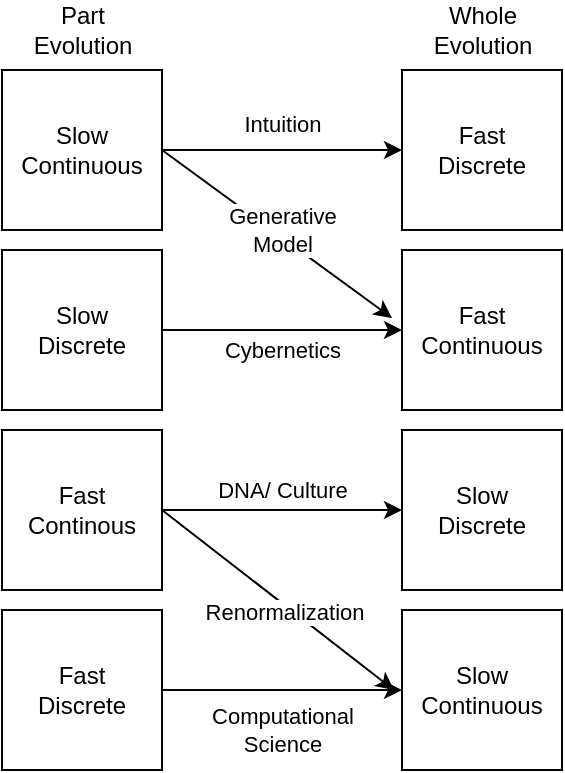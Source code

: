 <mxfile version="13.7.6" type="github">
  <diagram id="pv4QLUC8P7uYkKrd3EWh" name="Page-1">
    <mxGraphModel dx="626" dy="499" grid="1" gridSize="10" guides="1" tooltips="1" connect="1" arrows="1" fold="1" page="1" pageScale="1" pageWidth="850" pageHeight="1100" math="0" shadow="0">
      <root>
        <mxCell id="0" />
        <mxCell id="1" parent="0" />
        <mxCell id="herYgURXXc1vALCU8HwU-31" style="edgeStyle=orthogonalEdgeStyle;rounded=0;orthogonalLoop=1;jettySize=auto;html=1;exitX=1;exitY=0.5;exitDx=0;exitDy=0;entryX=0;entryY=0.5;entryDx=0;entryDy=0;" edge="1" parent="1" source="herYgURXXc1vALCU8HwU-1" target="herYgURXXc1vALCU8HwU-2">
          <mxGeometry relative="1" as="geometry" />
        </mxCell>
        <mxCell id="herYgURXXc1vALCU8HwU-33" value="&lt;br&gt;Intuition" style="edgeLabel;html=1;align=center;verticalAlign=middle;resizable=0;points=[];" vertex="1" connectable="0" parent="herYgURXXc1vALCU8HwU-31">
          <mxGeometry x="0.1" y="-3" relative="1" as="geometry">
            <mxPoint x="-6" y="-23" as="offset" />
          </mxGeometry>
        </mxCell>
        <mxCell id="herYgURXXc1vALCU8HwU-1" value="Slow&lt;br&gt;Continuous" style="whiteSpace=wrap;html=1;aspect=fixed;" vertex="1" parent="1">
          <mxGeometry x="180" y="150" width="80" height="80" as="geometry" />
        </mxCell>
        <mxCell id="herYgURXXc1vALCU8HwU-2" value="Fast&lt;br&gt;Discrete" style="whiteSpace=wrap;html=1;aspect=fixed;" vertex="1" parent="1">
          <mxGeometry x="380" y="150" width="80" height="80" as="geometry" />
        </mxCell>
        <mxCell id="herYgURXXc1vALCU8HwU-30" style="edgeStyle=orthogonalEdgeStyle;rounded=0;orthogonalLoop=1;jettySize=auto;html=1;exitX=1;exitY=0.5;exitDx=0;exitDy=0;entryX=0;entryY=0.5;entryDx=0;entryDy=0;" edge="1" parent="1" source="herYgURXXc1vALCU8HwU-3" target="herYgURXXc1vALCU8HwU-4">
          <mxGeometry relative="1" as="geometry" />
        </mxCell>
        <mxCell id="herYgURXXc1vALCU8HwU-44" value="Cybernetics" style="edgeLabel;html=1;align=center;verticalAlign=middle;resizable=0;points=[];" vertex="1" connectable="0" parent="herYgURXXc1vALCU8HwU-30">
          <mxGeometry x="-0.117" y="-3" relative="1" as="geometry">
            <mxPoint x="7" y="7" as="offset" />
          </mxGeometry>
        </mxCell>
        <mxCell id="herYgURXXc1vALCU8HwU-3" value="Slow&lt;br&gt;Discrete" style="whiteSpace=wrap;html=1;aspect=fixed;" vertex="1" parent="1">
          <mxGeometry x="180" y="240" width="80" height="80" as="geometry" />
        </mxCell>
        <mxCell id="herYgURXXc1vALCU8HwU-4" value="Fast&lt;br&gt;Continuous" style="whiteSpace=wrap;html=1;aspect=fixed;" vertex="1" parent="1">
          <mxGeometry x="380" y="240" width="80" height="80" as="geometry" />
        </mxCell>
        <mxCell id="herYgURXXc1vALCU8HwU-11" value="Part&lt;br&gt;Evolution" style="text;html=1;align=center;verticalAlign=middle;resizable=0;points=[];autosize=1;" vertex="1" parent="1">
          <mxGeometry x="190" y="115" width="60" height="30" as="geometry" />
        </mxCell>
        <mxCell id="herYgURXXc1vALCU8HwU-12" value="Whole&lt;br&gt;Evolution" style="text;html=1;align=center;verticalAlign=middle;resizable=0;points=[];autosize=1;" vertex="1" parent="1">
          <mxGeometry x="390" y="115" width="60" height="30" as="geometry" />
        </mxCell>
        <mxCell id="herYgURXXc1vALCU8HwU-28" style="edgeStyle=orthogonalEdgeStyle;rounded=0;orthogonalLoop=1;jettySize=auto;html=1;exitX=1;exitY=0.5;exitDx=0;exitDy=0;" edge="1" parent="1" source="herYgURXXc1vALCU8HwU-13" target="herYgURXXc1vALCU8HwU-15">
          <mxGeometry relative="1" as="geometry" />
        </mxCell>
        <mxCell id="herYgURXXc1vALCU8HwU-32" value="DNA/ Culture" style="edgeLabel;html=1;align=center;verticalAlign=middle;resizable=0;points=[];" vertex="1" connectable="0" parent="herYgURXXc1vALCU8HwU-28">
          <mxGeometry x="-0.15" y="-2" relative="1" as="geometry">
            <mxPoint x="9" y="-12" as="offset" />
          </mxGeometry>
        </mxCell>
        <mxCell id="herYgURXXc1vALCU8HwU-13" value="Fast&lt;br&gt;Continous" style="whiteSpace=wrap;html=1;aspect=fixed;" vertex="1" parent="1">
          <mxGeometry x="180" y="330" width="80" height="80" as="geometry" />
        </mxCell>
        <mxCell id="herYgURXXc1vALCU8HwU-26" style="edgeStyle=orthogonalEdgeStyle;rounded=0;orthogonalLoop=1;jettySize=auto;html=1;exitX=1;exitY=0.5;exitDx=0;exitDy=0;entryX=0;entryY=0.5;entryDx=0;entryDy=0;" edge="1" parent="1" source="herYgURXXc1vALCU8HwU-14" target="herYgURXXc1vALCU8HwU-16">
          <mxGeometry relative="1" as="geometry">
            <Array as="points">
              <mxPoint x="320" y="460" />
              <mxPoint x="320" y="460" />
            </Array>
          </mxGeometry>
        </mxCell>
        <mxCell id="herYgURXXc1vALCU8HwU-27" value="Computational&lt;br&gt;Science&lt;br&gt;" style="edgeLabel;html=1;align=center;verticalAlign=middle;resizable=0;points=[];" vertex="1" connectable="0" parent="herYgURXXc1vALCU8HwU-26">
          <mxGeometry x="0.3" y="2" relative="1" as="geometry">
            <mxPoint x="-18" y="22" as="offset" />
          </mxGeometry>
        </mxCell>
        <mxCell id="herYgURXXc1vALCU8HwU-14" value="Fast&lt;br&gt;Discrete" style="whiteSpace=wrap;html=1;aspect=fixed;" vertex="1" parent="1">
          <mxGeometry x="180" y="420" width="80" height="80" as="geometry" />
        </mxCell>
        <mxCell id="herYgURXXc1vALCU8HwU-15" value="Slow&lt;br&gt;Discrete" style="whiteSpace=wrap;html=1;aspect=fixed;" vertex="1" parent="1">
          <mxGeometry x="380" y="330" width="80" height="80" as="geometry" />
        </mxCell>
        <mxCell id="herYgURXXc1vALCU8HwU-16" value="Slow&lt;br&gt;Continuous" style="whiteSpace=wrap;html=1;aspect=fixed;" vertex="1" parent="1">
          <mxGeometry x="380" y="420" width="80" height="80" as="geometry" />
        </mxCell>
        <mxCell id="herYgURXXc1vALCU8HwU-35" value="" style="endArrow=classic;html=1;exitX=1;exitY=0.5;exitDx=0;exitDy=0;entryX=-0.062;entryY=0.425;entryDx=0;entryDy=0;entryPerimeter=0;" edge="1" parent="1" source="herYgURXXc1vALCU8HwU-1" target="herYgURXXc1vALCU8HwU-4">
          <mxGeometry width="50" height="50" relative="1" as="geometry">
            <mxPoint x="300" y="320" as="sourcePoint" />
            <mxPoint x="350" y="270" as="targetPoint" />
          </mxGeometry>
        </mxCell>
        <mxCell id="herYgURXXc1vALCU8HwU-43" value="Generative&lt;br&gt;Model" style="edgeLabel;html=1;align=center;verticalAlign=middle;resizable=0;points=[];" vertex="1" connectable="0" parent="herYgURXXc1vALCU8HwU-35">
          <mxGeometry x="-0.506" y="1" relative="1" as="geometry">
            <mxPoint x="31.14" y="20.17" as="offset" />
          </mxGeometry>
        </mxCell>
        <mxCell id="herYgURXXc1vALCU8HwU-40" value="" style="endArrow=classic;html=1;exitX=1;exitY=0.5;exitDx=0;exitDy=0;" edge="1" parent="1" source="herYgURXXc1vALCU8HwU-13">
          <mxGeometry width="50" height="50" relative="1" as="geometry">
            <mxPoint x="270" y="370" as="sourcePoint" />
            <mxPoint x="376" y="460" as="targetPoint" />
          </mxGeometry>
        </mxCell>
        <mxCell id="herYgURXXc1vALCU8HwU-45" value="Renormalization" style="edgeLabel;html=1;align=center;verticalAlign=middle;resizable=0;points=[];" vertex="1" connectable="0" parent="herYgURXXc1vALCU8HwU-40">
          <mxGeometry x="-0.287" y="3" relative="1" as="geometry">
            <mxPoint x="17.08" y="20.49" as="offset" />
          </mxGeometry>
        </mxCell>
      </root>
    </mxGraphModel>
  </diagram>
</mxfile>
